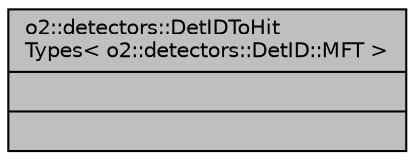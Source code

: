digraph "o2::detectors::DetIDToHitTypes&lt; o2::detectors::DetID::MFT &gt;"
{
 // INTERACTIVE_SVG=YES
  bgcolor="transparent";
  edge [fontname="Helvetica",fontsize="10",labelfontname="Helvetica",labelfontsize="10"];
  node [fontname="Helvetica",fontsize="10",shape=record];
  Node1 [label="{o2::detectors::DetIDToHit\lTypes\< o2::detectors::DetID::MFT \>\n||}",height=0.2,width=0.4,color="black", fillcolor="grey75", style="filled", fontcolor="black"];
}
